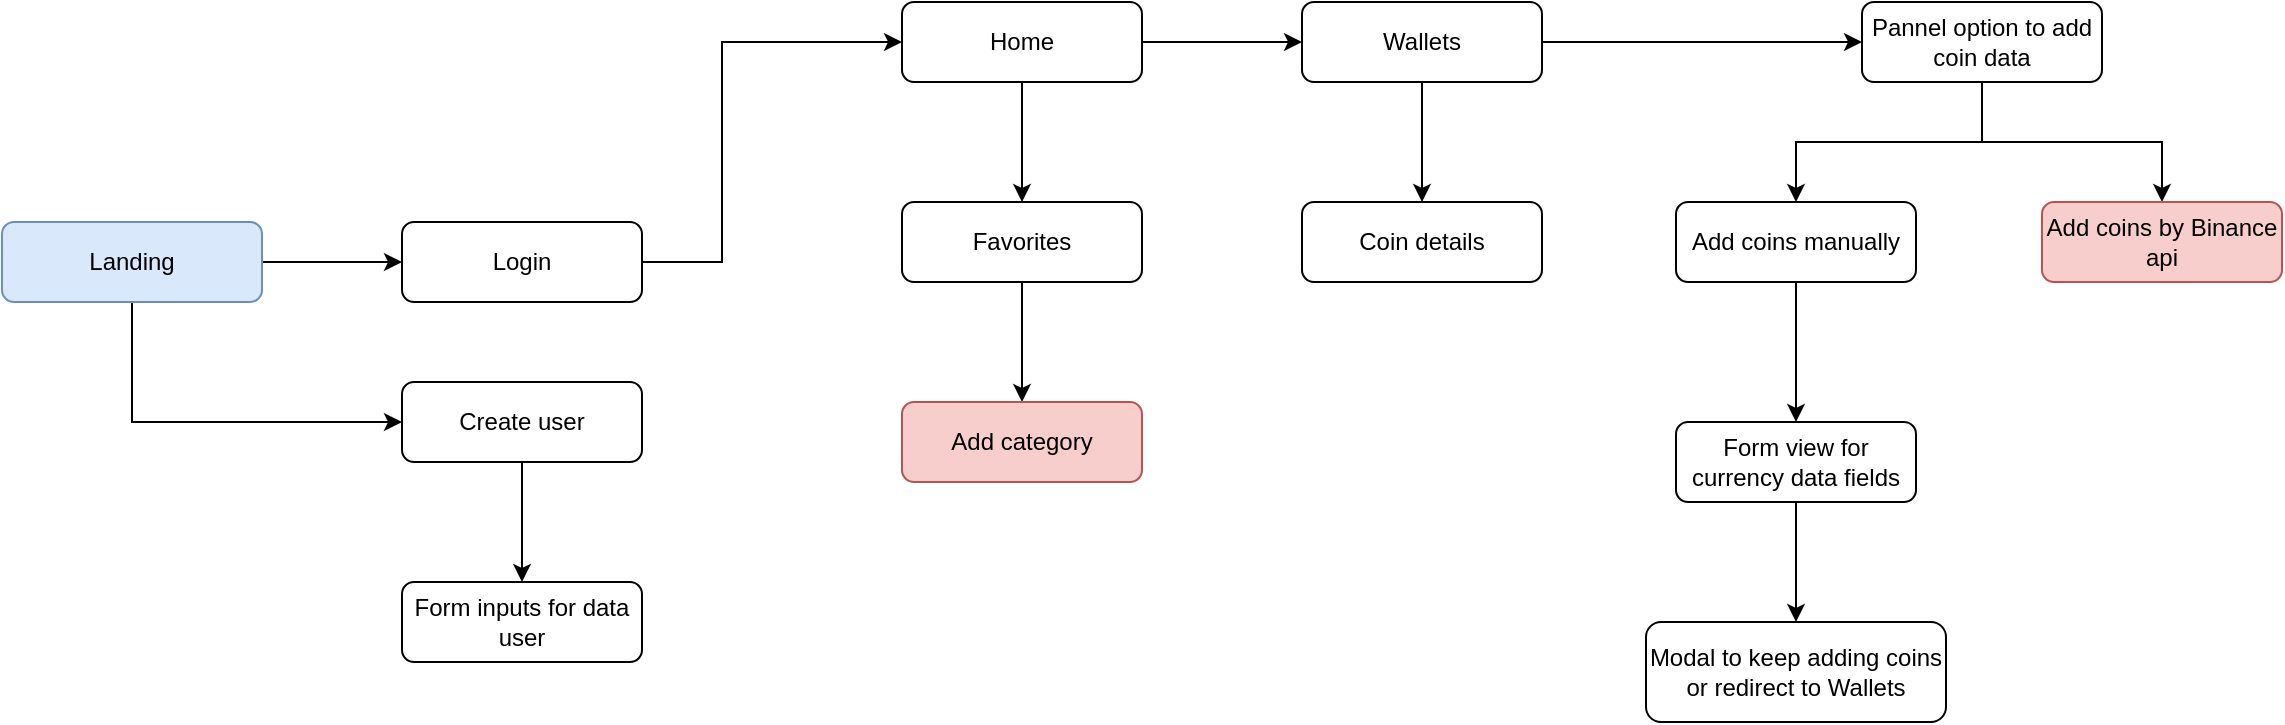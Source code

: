 <mxfile version="25.0.0">
  <diagram id="C5RBs43oDa-KdzZeNtuy" name="Page-1">
    <mxGraphModel dx="1792" dy="778" grid="1" gridSize="10" guides="1" tooltips="1" connect="1" arrows="1" fold="1" page="1" pageScale="1" pageWidth="827" pageHeight="1169" math="0" shadow="0">
      <root>
        <mxCell id="WIyWlLk6GJQsqaUBKTNV-0" />
        <mxCell id="WIyWlLk6GJQsqaUBKTNV-1" parent="WIyWlLk6GJQsqaUBKTNV-0" />
        <mxCell id="m0R5vadqHVRK6UGnfCpp-17" style="edgeStyle=orthogonalEdgeStyle;rounded=0;orthogonalLoop=1;jettySize=auto;html=1;" parent="WIyWlLk6GJQsqaUBKTNV-1" source="WIyWlLk6GJQsqaUBKTNV-3" target="m0R5vadqHVRK6UGnfCpp-4" edge="1">
          <mxGeometry relative="1" as="geometry">
            <Array as="points">
              <mxPoint x="350" y="220" />
              <mxPoint x="350" y="110" />
            </Array>
          </mxGeometry>
        </mxCell>
        <mxCell id="WIyWlLk6GJQsqaUBKTNV-3" value="Login" style="rounded=1;whiteSpace=wrap;html=1;fontSize=12;glass=0;strokeWidth=1;shadow=0;" parent="WIyWlLk6GJQsqaUBKTNV-1" vertex="1">
          <mxGeometry x="190" y="200" width="120" height="40" as="geometry" />
        </mxCell>
        <mxCell id="m0R5vadqHVRK6UGnfCpp-20" style="edgeStyle=orthogonalEdgeStyle;rounded=0;orthogonalLoop=1;jettySize=auto;html=1;entryX=0;entryY=0.5;entryDx=0;entryDy=0;" parent="WIyWlLk6GJQsqaUBKTNV-1" source="m0R5vadqHVRK6UGnfCpp-0" target="WIyWlLk6GJQsqaUBKTNV-3" edge="1">
          <mxGeometry relative="1" as="geometry" />
        </mxCell>
        <mxCell id="mwC95WWZW9SkGvPRxeI4-1" style="edgeStyle=orthogonalEdgeStyle;rounded=0;orthogonalLoop=1;jettySize=auto;html=1;exitX=0.5;exitY=1;exitDx=0;exitDy=0;" edge="1" parent="WIyWlLk6GJQsqaUBKTNV-1" source="m0R5vadqHVRK6UGnfCpp-0" target="mwC95WWZW9SkGvPRxeI4-0">
          <mxGeometry relative="1" as="geometry">
            <Array as="points">
              <mxPoint x="55" y="300" />
            </Array>
          </mxGeometry>
        </mxCell>
        <mxCell id="m0R5vadqHVRK6UGnfCpp-0" value="Landing" style="rounded=1;whiteSpace=wrap;html=1;fontSize=12;glass=0;strokeWidth=1;shadow=0;fillColor=#dae8fc;strokeColor=#6c8ebf;" parent="WIyWlLk6GJQsqaUBKTNV-1" vertex="1">
          <mxGeometry x="-10" y="200" width="130" height="40" as="geometry" />
        </mxCell>
        <mxCell id="m0R5vadqHVRK6UGnfCpp-34" style="edgeStyle=orthogonalEdgeStyle;rounded=0;orthogonalLoop=1;jettySize=auto;html=1;entryX=0.5;entryY=0;entryDx=0;entryDy=0;" parent="WIyWlLk6GJQsqaUBKTNV-1" source="m0R5vadqHVRK6UGnfCpp-1" target="m0R5vadqHVRK6UGnfCpp-33" edge="1">
          <mxGeometry relative="1" as="geometry" />
        </mxCell>
        <mxCell id="m0R5vadqHVRK6UGnfCpp-35" style="edgeStyle=orthogonalEdgeStyle;rounded=0;orthogonalLoop=1;jettySize=auto;html=1;entryX=0.5;entryY=0;entryDx=0;entryDy=0;" parent="WIyWlLk6GJQsqaUBKTNV-1" source="m0R5vadqHVRK6UGnfCpp-1" target="m0R5vadqHVRK6UGnfCpp-32" edge="1">
          <mxGeometry relative="1" as="geometry" />
        </mxCell>
        <mxCell id="m0R5vadqHVRK6UGnfCpp-1" value="Pannel option to add coin data" style="rounded=1;whiteSpace=wrap;html=1;fontSize=12;glass=0;strokeWidth=1;shadow=0;" parent="WIyWlLk6GJQsqaUBKTNV-1" vertex="1">
          <mxGeometry x="920" y="90" width="120" height="40" as="geometry" />
        </mxCell>
        <mxCell id="m0R5vadqHVRK6UGnfCpp-21" style="edgeStyle=orthogonalEdgeStyle;rounded=0;orthogonalLoop=1;jettySize=auto;html=1;" parent="WIyWlLk6GJQsqaUBKTNV-1" source="m0R5vadqHVRK6UGnfCpp-3" target="m0R5vadqHVRK6UGnfCpp-1" edge="1">
          <mxGeometry relative="1" as="geometry" />
        </mxCell>
        <mxCell id="m0R5vadqHVRK6UGnfCpp-30" style="edgeStyle=orthogonalEdgeStyle;rounded=0;orthogonalLoop=1;jettySize=auto;html=1;entryX=0.5;entryY=0;entryDx=0;entryDy=0;" parent="WIyWlLk6GJQsqaUBKTNV-1" source="m0R5vadqHVRK6UGnfCpp-3" target="m0R5vadqHVRK6UGnfCpp-29" edge="1">
          <mxGeometry relative="1" as="geometry" />
        </mxCell>
        <mxCell id="m0R5vadqHVRK6UGnfCpp-3" value="Wallets" style="rounded=1;whiteSpace=wrap;html=1;fontSize=12;glass=0;strokeWidth=1;shadow=0;" parent="WIyWlLk6GJQsqaUBKTNV-1" vertex="1">
          <mxGeometry x="640" y="90" width="120" height="40" as="geometry" />
        </mxCell>
        <mxCell id="m0R5vadqHVRK6UGnfCpp-18" style="edgeStyle=orthogonalEdgeStyle;rounded=0;orthogonalLoop=1;jettySize=auto;html=1;exitX=1;exitY=0.5;exitDx=0;exitDy=0;" parent="WIyWlLk6GJQsqaUBKTNV-1" source="m0R5vadqHVRK6UGnfCpp-4" target="m0R5vadqHVRK6UGnfCpp-3" edge="1">
          <mxGeometry relative="1" as="geometry" />
        </mxCell>
        <mxCell id="m0R5vadqHVRK6UGnfCpp-23" style="edgeStyle=orthogonalEdgeStyle;rounded=0;orthogonalLoop=1;jettySize=auto;html=1;" parent="WIyWlLk6GJQsqaUBKTNV-1" source="m0R5vadqHVRK6UGnfCpp-4" target="m0R5vadqHVRK6UGnfCpp-22" edge="1">
          <mxGeometry relative="1" as="geometry">
            <Array as="points">
              <mxPoint x="500" y="230" />
            </Array>
          </mxGeometry>
        </mxCell>
        <mxCell id="m0R5vadqHVRK6UGnfCpp-4" value="Home" style="rounded=1;whiteSpace=wrap;html=1;fontSize=12;glass=0;strokeWidth=1;shadow=0;" parent="WIyWlLk6GJQsqaUBKTNV-1" vertex="1">
          <mxGeometry x="440" y="90" width="120" height="40" as="geometry" />
        </mxCell>
        <mxCell id="m0R5vadqHVRK6UGnfCpp-25" style="edgeStyle=orthogonalEdgeStyle;rounded=0;orthogonalLoop=1;jettySize=auto;html=1;" parent="WIyWlLk6GJQsqaUBKTNV-1" source="m0R5vadqHVRK6UGnfCpp-22" target="m0R5vadqHVRK6UGnfCpp-24" edge="1">
          <mxGeometry relative="1" as="geometry" />
        </mxCell>
        <mxCell id="m0R5vadqHVRK6UGnfCpp-22" value="Favorites" style="rounded=1;whiteSpace=wrap;html=1;fontSize=12;glass=0;strokeWidth=1;shadow=0;" parent="WIyWlLk6GJQsqaUBKTNV-1" vertex="1">
          <mxGeometry x="440" y="190" width="120" height="40" as="geometry" />
        </mxCell>
        <mxCell id="m0R5vadqHVRK6UGnfCpp-24" value="Add category" style="rounded=1;whiteSpace=wrap;html=1;fontSize=12;glass=0;strokeWidth=1;shadow=0;fillColor=#f8cecc;strokeColor=#b85450;" parent="WIyWlLk6GJQsqaUBKTNV-1" vertex="1">
          <mxGeometry x="440" y="290" width="120" height="40" as="geometry" />
        </mxCell>
        <mxCell id="m0R5vadqHVRK6UGnfCpp-31" style="edgeStyle=orthogonalEdgeStyle;rounded=0;orthogonalLoop=1;jettySize=auto;html=1;entryX=0.5;entryY=0;entryDx=0;entryDy=0;" parent="WIyWlLk6GJQsqaUBKTNV-1" source="m0R5vadqHVRK6UGnfCpp-26" target="m0R5vadqHVRK6UGnfCpp-28" edge="1">
          <mxGeometry relative="1" as="geometry" />
        </mxCell>
        <mxCell id="m0R5vadqHVRK6UGnfCpp-26" value="Form view for currency data fields" style="rounded=1;whiteSpace=wrap;html=1;fontSize=12;glass=0;strokeWidth=1;shadow=0;" parent="WIyWlLk6GJQsqaUBKTNV-1" vertex="1">
          <mxGeometry x="827" y="300" width="120" height="40" as="geometry" />
        </mxCell>
        <mxCell id="m0R5vadqHVRK6UGnfCpp-28" value="Modal to keep adding coins or redirect to Wallets" style="rounded=1;whiteSpace=wrap;html=1;fontSize=12;glass=0;strokeWidth=1;shadow=0;" parent="WIyWlLk6GJQsqaUBKTNV-1" vertex="1">
          <mxGeometry x="812" y="400" width="150" height="50" as="geometry" />
        </mxCell>
        <mxCell id="m0R5vadqHVRK6UGnfCpp-29" value="Coin details" style="rounded=1;whiteSpace=wrap;html=1;fontSize=12;glass=0;strokeWidth=1;shadow=0;" parent="WIyWlLk6GJQsqaUBKTNV-1" vertex="1">
          <mxGeometry x="640" y="190" width="120" height="40" as="geometry" />
        </mxCell>
        <mxCell id="m0R5vadqHVRK6UGnfCpp-32" value="Add coins by Binance api" style="rounded=1;whiteSpace=wrap;html=1;fontSize=12;glass=0;strokeWidth=1;shadow=0;fillColor=#f8cecc;strokeColor=#b85450;" parent="WIyWlLk6GJQsqaUBKTNV-1" vertex="1">
          <mxGeometry x="1010" y="190" width="120" height="40" as="geometry" />
        </mxCell>
        <mxCell id="m0R5vadqHVRK6UGnfCpp-36" style="edgeStyle=orthogonalEdgeStyle;rounded=0;orthogonalLoop=1;jettySize=auto;html=1;" parent="WIyWlLk6GJQsqaUBKTNV-1" source="m0R5vadqHVRK6UGnfCpp-33" target="m0R5vadqHVRK6UGnfCpp-26" edge="1">
          <mxGeometry relative="1" as="geometry" />
        </mxCell>
        <mxCell id="m0R5vadqHVRK6UGnfCpp-33" value="Add coins manually" style="rounded=1;whiteSpace=wrap;html=1;fontSize=12;glass=0;strokeWidth=1;shadow=0;" parent="WIyWlLk6GJQsqaUBKTNV-1" vertex="1">
          <mxGeometry x="827" y="190" width="120" height="40" as="geometry" />
        </mxCell>
        <mxCell id="mwC95WWZW9SkGvPRxeI4-3" style="edgeStyle=orthogonalEdgeStyle;rounded=0;orthogonalLoop=1;jettySize=auto;html=1;entryX=0.5;entryY=0;entryDx=0;entryDy=0;" edge="1" parent="WIyWlLk6GJQsqaUBKTNV-1" source="mwC95WWZW9SkGvPRxeI4-0" target="mwC95WWZW9SkGvPRxeI4-2">
          <mxGeometry relative="1" as="geometry" />
        </mxCell>
        <mxCell id="mwC95WWZW9SkGvPRxeI4-0" value="Create user" style="rounded=1;whiteSpace=wrap;html=1;fontSize=12;glass=0;strokeWidth=1;shadow=0;" vertex="1" parent="WIyWlLk6GJQsqaUBKTNV-1">
          <mxGeometry x="190" y="280" width="120" height="40" as="geometry" />
        </mxCell>
        <mxCell id="mwC95WWZW9SkGvPRxeI4-2" value="Form inputs for data user" style="rounded=1;whiteSpace=wrap;html=1;fontSize=12;glass=0;strokeWidth=1;shadow=0;" vertex="1" parent="WIyWlLk6GJQsqaUBKTNV-1">
          <mxGeometry x="190" y="380" width="120" height="40" as="geometry" />
        </mxCell>
      </root>
    </mxGraphModel>
  </diagram>
</mxfile>
